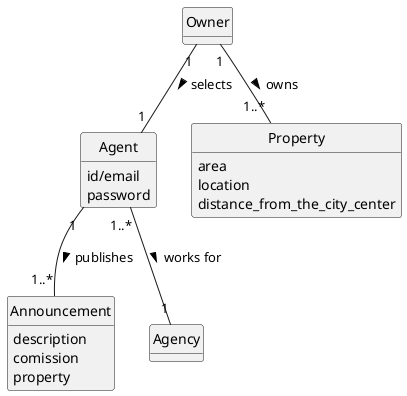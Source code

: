     @startuml
skinparam monochrome true
skinparam packageStyle rectangle
skinparam shadowing false

'left to right direction

skinparam classAttributeIconSize 0

hide circle
hide methods

'title Domain Model

'class Platform {
'  -description
'}

class Agent {
id/email
password
}

class Owner {
}

class Property {
   area
   location
    distance_from_the_city_center
}

class Announcement {
    description
    comission
    property
  }

Owner "1" -- "1" Agent : selects >
Owner "1" -- "1..*" Property : owns >
Agent "1" -- "1..*" Announcement : publishes >
Agent "1..*" -- "1" Agency : works for >

@enduml